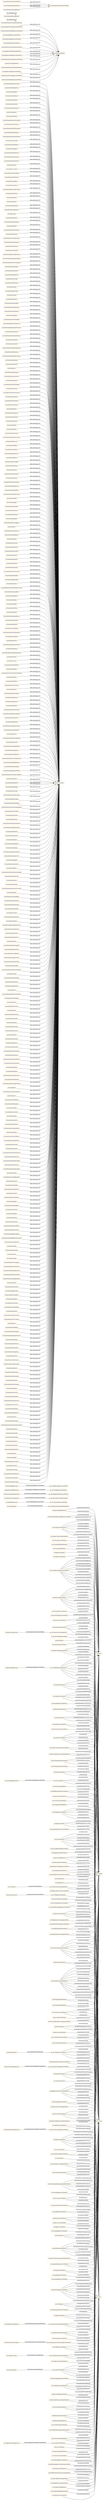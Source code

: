 digraph ar2dtool_diagram { 
rankdir=LR;
size="1501"
node [shape = rectangle, color="orange"]; "ml:LarsCVMethod" "ml:PCAMethod" "ml:RandomizedSearchCVMethod" "ml:KNNImputerMethod" "ml:MLPClassifierMethod" "ml:DictionaryLearningMethod" "ml:OPTICSMethod" "ml:LabelBinarizerMethod" "ml:SVRMethod" "ml:CheckScoringMethod" "ml:KBinsDiscretizerMethod" "ml:D2TweedieScoreMethod" "ml:LinearSVCMethod" "ml:ExtraTreeRegressorMethod" "ml:ClassificationReportMethod" "ml:AccuracyScoreMethod" "ml:SpectralClusteringMethod" "ml:LassoLarsICMethod" "ml:BirchMethod" "ml:LogisticRegressionCVMethod" "ml:ValidationCurveDisplayMethod" "ml:ComplementNBMethod" "ml:SGDRegressorMethod" "ml:VotingClassifierMethod" "ml:RepeatedStratifiedKFoldMethod" "ml:AdjustedMutualInfoScoreMethod" "ml:GradientBoostingClassifierMethod" "ml:ConsensusScoreMethod" "ml:LarsMethod" "ml:GradientBoostingRegressorMethod" "ml:TheilSenRegressorMethod" "ml:KernelDensityMethod" "ml:DBSCANMethod" "ml:JaccardScoreMethod" "ml:NearestCentroidMethod" "ml:DecisionTreeClassifierMethod" "ml:SpectralBiclusteringMethod" "ml:RidgeCVMethod" "ml:ExplainedVarianceScoreMethod" "ml:SequentialFeatureSelectorMethod" "ml:MLPRegressorMethod" "ml:LocalOutlierFactorMethod" "ml:NearestNeighborsMethod" "ml:TargetEncoderMethod" "ml:ClassLikelihoodRatiosMethod" "ml:BaggingClassifierMethod" "ml:RadiusNeighborsTransformerMethod" "ml:RFEMethod" "ml:NuSVCMethod" "ml:GenericUnivariateSelectMethod" "ml:BernoulliNBMethod" "ml:AffinityPropagationMethod" "ml:SelectFromModelMethod" "ml:PairwiseKernelsMethod" "ml:FunctionTransformerMethod" "ml:DecisionTreeRegressorMethod" "ml:RandomForestRegressorMethod" "ml:ExtraTreesClassifierMethod" "ml:SelectFdrMethod" "ml:IsolationForestMethod" "ml:MiniBatchSparsePCAMethod" "ml:MiniBatchDictionaryLearningMethod" "ml:GridSearchCVMethod" "ml:TrainTestSplitMethod" "ml:PerceptronMethod" "ml:SpectralCoclusteringMethod" "ml:StandardScalerMethod" "ml:LinearRegressionMethod" "ml:RadiusNeighborsClassifierMethod" "ml:OneVsRestClassifierMethod" "ml:KNeighborsClassifierMethod" "ml:MultilabelConfusionMatrixMethod" "ml:ExtraTreesRegressorMethod" "ml:LassoMethod" "ml:KNeighborsRegressorMethod" "ml:VotingRegressorMethod" "ml:LassoCVMethod" "ml:RFECVMethod" "ml:SVCMethod" "ml:BalancedAccuracyScoreMethod" "ml:MiniBatchKMeansMethod" "ml:FRegressionMethod" "ml:ARDRegressionMethod" "ml:BayesianRidgeMethod" "ml:FeatureHasherMethod" "ml:TweedieRegressorMethod" "ml:PairwiseDistancesMethod" "ml:PrecisionRecallCurveMethod" "ml:RobustScalerMethod" "ml:HistGradientBoostingClassifierMethod" "ml:HistGradientBoostingRegressorMethod" "ml:MeanShiftMethod" "ml:IncrementalPCAMethod" "ml:MiniBatchNMFMethod" "ml:OutputCodeClassifierMethod" "ml:KernelPCAMethod" "ml:MakeScorerMethod" "ml:CategoricalNBMethod" "ml:ElasticNetCVMethod" "ml:RocAucScoreMethod" "ml:QuantileTransformerMethod" "ml:PrecisionScoreMethod" "ml:BisectingKMeansMethod" "ml:HingeLossMethod" "ml:CohenKappaScoreMethod" "ml:OneHotEncoderMethod" "ml:StratifiedShuffleSplitMethod" "ml:PairwiseDistancesArgminMinMethod" "ml:SparsePCAMethod" "ml:MutualInfoClassifMethod" "ml:SplineTransformerMethod" "ml:PowerTransformerMethod" "ml:MissingIndicatorMethod" "ml:MutualInfoScoreMethod" "ml:GroupShuffleSplitMethod" "ml:SilhouetteScoreMethod" "ml:DictVectorizerMethod" "ml:RepeatedKFoldMethod" "ml:LeavePGroupsOutMethod" "ml:RANSACRegressorMethod" "ml:MeanAbsolutePercentageErrorMethod" "ml:LinearSVRMethod" "ml:AdaBoostClassifierMethod" "ml:LassoLarsCVMethod" "ml:StackingClassifierMethod" "ml:GaussianNBMethod" "ml:PrecisionRecallFscoreSupportMethod" "ml:BinarizerMethod" "ml:PairwiseDistancesChunkedMethod" "ml:MinMaxScalerMethod" "ml:LearningCurveDisplayMethod" "ml:PairwiseDistancesArgminMethod" "ml:AgglomerativeClusteringMethod" "ml:SimpleImputerMethod" "ml:OneClassSVMMethod" "ml:PolynomialFeaturesMethod" "ml:FbetaScoreMethod" "ml:RandomForestClassifierMethod" "ml:SparseCoderMethod" "ml:QuantileRegressorMethod" "ml:HDBSCANMethod" "ml:FastICAMethod" "ml:AdaBoostRegressorMethod" "ml:FeatureAgglomerationMethod" "ml:LatentDirichletAllocationMethod" "ml:OrdinalEncoderMethod" "ml:DcgScoreMethod" "ml:EuclideanDistancesMethod" "ml:TimeSeriesSplitMethod" "ml:SelectPercentileMethod" "ml:FactorAnalysisMethod" ; /*classes style*/
	"ml:hasParamRemoveZeroEig" -> "ds:hasParameter" [ label = "rdfs:subPropertyOf" ];
	"ml:hasParamPoolingFunc" -> "ds:hasParameter" [ label = "rdfs:subPropertyOf" ];
	"ml:hasParamAffinity" -> "ds:hasParameter" [ label = "rdfs:subPropertyOf" ];
	"ml:hasParamMiniBatch" -> "ds:hasParameter" [ label = "rdfs:subPropertyOf" ];
	"ml:hasParamFillValue" -> "ds:hasParameter" [ label = "rdfs:subPropertyOf" ];
	"ml:hasSupportVectorRegressionMethod" -> "ml:hasTrainMethod" [ label = "rdfs:subPropertyOf" ];
	"ml:hasParamLambda1" -> "ds:hasParameter" [ label = "rdfs:subPropertyOf" ];
	"ml:hasParamWhitenSolver" -> "ds:hasParameter" [ label = "rdfs:subPropertyOf" ];
	"ml:hasParamBeta1" -> "ds:hasParameter" [ label = "rdfs:subPropertyOf" ];
	"ml:hasParamWhiten" -> "ds:hasParameter" [ label = "rdfs:subPropertyOf" ];
	"ml:hasParamDistanceThreshold" -> "ds:hasParameter" [ label = "rdfs:subPropertyOf" ];
	"ml:hasParamMetricParams" -> "ds:hasParameter" [ label = "rdfs:subPropertyOf" ];
	"ml:hasParamResidualThreshold" -> "ds:hasParameter" [ label = "rdfs:subPropertyOf" ];
	"ml:hasInstanceBasedRegressionMethod" -> "ml:hasTrainMethod" [ label = "rdfs:subPropertyOf" ];
	"ml:hasParamMinFrequency" -> "ds:hasParameter" [ label = "rdfs:subPropertyOf" ];
	"ml:hasParamOutputDistribution" -> "ds:hasParameter" [ label = "rdfs:subPropertyOf" ];
	"ml:hasParamGcvMode" -> "ds:hasParameter" [ label = "rdfs:subPropertyOf" ];
	"ml:hasParamStopNInliers" -> "ds:hasParameter" [ label = "rdfs:subPropertyOf" ];
	"ml:hasParamWeights" -> "ds:hasParameter" [ label = "rdfs:subPropertyOf" ];
	"ml:hasParamKernelParams" -> "ds:hasParameter" [ label = "rdfs:subPropertyOf" ];
	"ml:hasPerformanceCalculationMethod" -> "ml:hasPerformanceCalculationMethod" [ label = "rdfs:subPropertyOf" ];
	"ml:hasParamNoiseVariance" -> "ds:hasParameter" [ label = "rdfs:subPropertyOf" ];
	"ml:hasParamMaxTrainSize" -> "ds:hasParameter" [ label = "rdfs:subPropertyOf" ];
	"ml:hasParamAtol" -> "ds:hasParameter" [ label = "rdfs:subPropertyOf" ];
	"ml:hasParamL1Ratio" -> "ds:hasParameter" [ label = "rdfs:subPropertyOf" ];
	"ml:hasParamVarSmoothing" -> "ds:hasParameter" [ label = "rdfs:subPropertyOf" ];
	"ml:hasDataSplittingMethod" -> "ml:hasDataSplittingMethod" [ label = "rdfs:subPropertyOf" ];
	"ml:hasParamOutlierLabel" -> "ds:hasParameter" [ label = "rdfs:subPropertyOf" ];
	"ml:hasParamLogBase" -> "ds:hasParameter" [ label = "rdfs:subPropertyOf" ];
	"ml:hasParamLeafSize" -> "ds:hasParameter" [ label = "rdfs:subPropertyOf" ];
	"ml:hasParamBisectingStrategy" -> "ds:hasParameter" [ label = "rdfs:subPropertyOf" ];
	"ml:hasParamTestSize" -> "ds:hasParameter" [ label = "rdfs:subPropertyOf" ];
	"ml:hasParamPrefit" -> "ds:hasParameter" [ label = "rdfs:subPropertyOf" ];
	"ml:hasParamEta0" -> "ds:hasParameter" [ label = "rdfs:subPropertyOf" ];
	"ml:hasParamAlgorithm" -> "ds:hasParameter" [ label = "rdfs:subPropertyOf" ];
	"ml:hasParamExtrapolation" -> "ds:hasParameter" [ label = "rdfs:subPropertyOf" ];
	"ml:hasParamB" -> "ds:hasParameter" [ label = "rdfs:subPropertyOf" ];
	"ml:hasParamPositive" -> "ds:hasParameter" [ label = "rdfs:subPropertyOf" ];
	"ml:hasParamNSubsamples" -> "ds:hasParameter" [ label = "rdfs:subPropertyOf" ];
	"ml:hasParamDrop" -> "ds:hasParameter" [ label = "rdfs:subPropertyOf" ];
	"ml:hasParamWithCentering" -> "ds:hasParameter" [ label = "rdfs:subPropertyOf" ];
	"ml:hasParamMemory" -> "ds:hasParameter" [ label = "rdfs:subPropertyOf" ];
	"ml:hasParamConvergenceIter" -> "ds:hasParameter" [ label = "rdfs:subPropertyOf" ];
	"ml:hasParamMinCategories" -> "ds:hasParameter" [ label = "rdfs:subPropertyOf" ];
	"ml:hasParamSvdSolver" -> "ds:hasParameter" [ label = "rdfs:subPropertyOf" ];
	"ml:hasParamClusterAll" -> "ds:hasParameter" [ label = "rdfs:subPropertyOf" ];
	"ml:hasFeatureSelectionMethod" -> "ml:hasPrepareTransformerMethod" [ label = "rdfs:subPropertyOf" ];
	"ml:hasParamBootstrapFeatures" -> "ds:hasParameter" [ label = "rdfs:subPropertyOf" ];
	"ml:hasParamReassignmentRatio" -> "ds:hasParameter" [ label = "rdfs:subPropertyOf" ];
	"ml:hasParamFitInverseTransform" -> "ds:hasParameter" [ label = "rdfs:subPropertyOf" ];
	"ml:hasParamIncludeBias" -> "ds:hasParameter" [ label = "rdfs:subPropertyOf" ];
	"ml:hasParamOutputDict" -> "ds:hasParameter" [ label = "rdfs:subPropertyOf" ];
	"ml:hasParamSampleSize" -> "ds:hasParameter" [ label = "rdfs:subPropertyOf" ];
	"ml:hasParamStrategy" -> "ds:hasParameter" [ label = "rdfs:subPropertyOf" ];
	"ml:hasParamAllowNone" -> "ds:hasParameter" [ label = "rdfs:subPropertyOf" ];
	"ml:hasParamStep" -> "ds:hasParameter" [ label = "rdfs:subPropertyOf" ];
	"ml:hasParamInputType" -> "ds:hasParameter" [ label = "rdfs:subPropertyOf" ];
	"ml:hasParamLink" -> "ds:hasParameter" [ label = "rdfs:subPropertyOf" ];
	"ml:hasParamPenalty" -> "ds:hasParameter" [ label = "rdfs:subPropertyOf" ];
	"ml:hasParamMaxSamples" -> "ds:hasParameter" [ label = "rdfs:subPropertyOf" ];
	"ml:hasParamMaxLeafNodes" -> "ds:hasParameter" [ label = "rdfs:subPropertyOf" ];
	"ml:hasParamUnitVariance" -> "ds:hasParameter" [ label = "rdfs:subPropertyOf" ];
	"ml:hasParamNSplits" -> "ds:hasParameter" [ label = "rdfs:subPropertyOf" ];
	"ml:hasParamTransformAlpha" -> "ds:hasParameter" [ label = "rdfs:subPropertyOf" ];
	"ml:hasParamReturnTrainScore" -> "ds:hasParameter" [ label = "rdfs:subPropertyOf" ];
	"ml:hasParamMinImpurityDecrease" -> "ds:hasParameter" [ label = "rdfs:subPropertyOf" ];
	"ml:hasParamParamGrid" -> "ds:hasParameter" [ label = "rdfs:subPropertyOf" ];
	"ml:hasParamCategoricalFeatures" -> "ds:hasParameter" [ label = "rdfs:subPropertyOf" ];
	"ml:hasParamCallback" -> "ds:hasParameter" [ label = "rdfs:subPropertyOf" ];
	"ml:hasParamCodeInit" -> "ds:hasParameter" [ label = "rdfs:subPropertyOf" ];
	"ml:hasParamTransformAlgorithm" -> "ds:hasParameter" [ label = "rdfs:subPropertyOf" ];
	"ml:hasParamAddIndicator" -> "ds:hasParameter" [ label = "rdfs:subPropertyOf" ];
	"ml:hasParamMaxNoImprovement" -> "ds:hasParameter" [ label = "rdfs:subPropertyOf" ];
	"ml:hasParamNRepeats" -> "ds:hasParameter" [ label = "rdfs:subPropertyOf" ];
	"ml:hasParamWarnFor" -> "ds:hasParameter" [ label = "rdfs:subPropertyOf" ];
	"ml:hasParamCs" -> "ds:hasParameter" [ label = "rdfs:subPropertyOf" ];
	"ml:hasParamParamName" -> "ds:hasParameter" [ label = "rdfs:subPropertyOf" ];
	"ml:hasParamInteractionCst" -> "ds:hasParameter" [ label = "rdfs:subPropertyOf" ];
	"ml:hasParamAdjusted" -> "ds:hasParameter" [ label = "rdfs:subPropertyOf" ];
	"ml:hasParamNIterNoChange" -> "ds:hasParameter" [ label = "rdfs:subPropertyOf" ];
	"ml:hasParamSmooth" -> "ds:hasParameter" [ label = "rdfs:subPropertyOf" ];
	"ml:hasParamFlattenTransform" -> "ds:hasParameter" [ label = "rdfs:subPropertyOf" ];
	"ml:hasParamLambda2" -> "ds:hasParameter" [ label = "rdfs:subPropertyOf" ];
	"ml:hasParamScoreName" -> "ds:hasParameter" [ label = "rdfs:subPropertyOf" ];
	"ml:hasParamScoreFunc" -> "ds:hasParameter" [ label = "rdfs:subPropertyOf" ];
	"ml:hasParamBeta2" -> "ds:hasParameter" [ label = "rdfs:subPropertyOf" ];
	"ml:hasParamCategories" -> "ds:hasParameter" [ label = "rdfs:subPropertyOf" ];
	"ml:hasParamMaxTrials" -> "ds:hasParameter" [ label = "rdfs:subPropertyOf" ];
	"ml:hasParamMaxIter" -> "ds:hasParameter" [ label = "rdfs:subPropertyOf" ];
	"ml:hasParamRtol" -> "ds:hasParameter" [ label = "rdfs:subPropertyOf" ];
	"ml:hasParamWInit" -> "ds:hasParameter" [ label = "rdfs:subPropertyOf" ];
	"ml:hasParamWarmStart" -> "ds:hasParameter" [ label = "rdfs:subPropertyOf" ];
	"ml:hasParamValidationFraction" -> "ds:hasParameter" [ label = "rdfs:subPropertyOf" ];
	"ml:hasParamFeatures" -> "ds:hasParameter" [ label = "rdfs:subPropertyOf" ];
	"ml:hasParamShuffle" -> "ds:hasParameter" [ label = "rdfs:subPropertyOf" ];
	"ml:hasParamNSvdVecs" -> "ds:hasParameter" [ label = "rdfs:subPropertyOf" ];
	"ml:hasParamReduceFunc" -> "ds:hasParameter" [ label = "rdfs:subPropertyOf" ];
	"ml:hasParamKernel" -> "ds:hasParameter" [ label = "rdfs:subPropertyOf" ];
	"ml:hasParamForceAlpha" -> "ds:hasParameter" [ label = "rdfs:subPropertyOf" ];
	"ml:hasParamTrainSize" -> "ds:hasParameter" [ label = "rdfs:subPropertyOf" ];
	"ml:hasParamNorm" -> "ds:hasParameter" [ label = "rdfs:subPropertyOf" ];
	"ml:hasParamNEstimators" -> "ds:hasParameter" [ label = "rdfs:subPropertyOf" ];
	"ml:hasParamGamma" -> "ds:hasParameter" [ label = "rdfs:subPropertyOf" ];
	"ml:hasParamMaxCategories" -> "ds:hasParameter" [ label = "rdfs:subPropertyOf" ];
	"ml:hasParamMinBinFreq" -> "ds:hasParameter" [ label = "rdfs:subPropertyOf" ];
	"ml:hasParamStandardize" -> "ds:hasParameter" [ label = "rdfs:subPropertyOf" ];
	"ml:hasParamShrinkThreshold" -> "ds:hasParameter" [ label = "rdfs:subPropertyOf" ];
	"ml:hasParamNInit" -> "ds:hasParameter" [ label = "rdfs:subPropertyOf" ];
	"ml:hasParamAlpha" -> "ds:hasParameter" [ label = "rdfs:subPropertyOf" ];
	"ml:hasParamNQuantiles" -> "ds:hasParameter" [ label = "rdfs:subPropertyOf" ];
	"ml:hasParamCodeSize" -> "ds:hasParameter" [ label = "rdfs:subPropertyOf" ];
	"ml:hasParamWithMean" -> "ds:hasParameter" [ label = "rdfs:subPropertyOf" ];
	"ml:hasParamAlphaW" -> "ds:hasParameter" [ label = "rdfs:subPropertyOf" ];
	"ml:hasSimpleRegressionMethod" -> "ml:hasTrainMethod" [ label = "rdfs:subPropertyOf" ];
	"ml:hasParamEarlyStopping" -> "ds:hasParameter" [ label = "rdfs:subPropertyOf" ];
	"ml:hasParamC" -> "ds:hasParameter" [ label = "rdfs:subPropertyOf" ];
	"ml:hasParamCheckInverse" -> "ds:hasParameter" [ label = "rdfs:subPropertyOf" ];
	"ml:hasParamNNeighbors" -> "ds:hasParameter" [ label = "rdfs:subPropertyOf" ];
	"ml:hasParamJitter" -> "ds:hasParameter" [ label = "rdfs:subPropertyOf" ];
	"ml:hasParamNGroups" -> "ds:hasParameter" [ label = "rdfs:subPropertyOf" ];
	"ml:hasParamBatchSize" -> "ds:hasParameter" [ label = "rdfs:subPropertyOf" ];
	"ml:hasParamPositiveDict" -> "ds:hasParameter" [ label = "rdfs:subPropertyOf" ];
	"ml:hasParamPowerT" -> "ds:hasParameter" [ label = "rdfs:subPropertyOf" ];
	"ml:hasParamAlphaInit" -> "ds:hasParameter" [ label = "rdfs:subPropertyOf" ];
	"ml:hasParamFitPath" -> "ds:hasParameter" [ label = "rdfs:subPropertyOf" ];
	"ml:hasParamSeparator" -> "ds:hasParameter" [ label = "rdfs:subPropertyOf" ];
	"ml:hasParamNNonzeroCoefs" -> "ds:hasParameter" [ label = "rdfs:subPropertyOf" ];
	"ml:hasParamProbability" -> "ds:hasParameter" [ label = "rdfs:subPropertyOf" ];
	"ml:hasParamRidgeAlpha" -> "ds:hasParameter" [ label = "rdfs:subPropertyOf" ];
	"ml:hasParamParam" -> "ds:hasParameter" [ label = "rdfs:subPropertyOf" ];
	"ml:hasParamTransformNNonzeroCoefs" -> "ds:hasParameter" [ label = "rdfs:subPropertyOf" ];
	"ml:hasParamAssignLabels" -> "ds:hasParameter" [ label = "rdfs:subPropertyOf" ];
	"ml:hasParamMaxBins" -> "ds:hasParameter" [ label = "rdfs:subPropertyOf" ];
	"ml:hasParamAlpha1" -> "ds:hasParameter" [ label = "rdfs:subPropertyOf" ];
	"ml:hasParamDigits" -> "ds:hasParameter" [ label = "rdfs:subPropertyOf" ];
	"ml:hasBoostingRegressionMethod" -> "ml:hasTrainMethod" [ label = "rdfs:subPropertyOf" ];
	"ml:hasModelSelectionMethod" -> "ml:hasTrainMethod" [ label = "rdfs:subPropertyOf" ];
	"ml:hasParamMaxFun" -> "ds:hasParameter" [ label = "rdfs:subPropertyOf" ];
	"ml:hasParamDtype" -> "ds:hasParameter" [ label = "rdfs:subPropertyOf" ];
	"ml:hasParamBranchingFactor" -> "ds:hasParameter" [ label = "rdfs:subPropertyOf" ];
	"ml:hasParamNormalize" -> "ds:hasParameter" [ label = "rdfs:subPropertyOf" ];
	"ml:hasParamPerpTol" -> "ds:hasParameter" [ label = "rdfs:subPropertyOf" ];
	"ml:hasParamLambdaInit" -> "ds:hasParameter" [ label = "rdfs:subPropertyOf" ];
	"ml:hasParamFeatureNamesOut" -> "ds:hasParameter" [ label = "rdfs:subPropertyOf" ];
	"ml:hasParamCcpAlpha" -> "ds:hasParameter" [ label = "rdfs:subPropertyOf" ];
	"ml:hasParamSolver" -> "ds:hasParameter" [ label = "rdfs:subPropertyOf" ];
	"ml:hasParamImportanceGetter" -> "ds:hasParameter" [ label = "rdfs:subPropertyOf" ];
	"ml:hasParamMaxEps" -> "ds:hasParameter" [ label = "rdfs:subPropertyOf" ];
	"ml:hasParamEncodedMissingValue" -> "ds:hasParameter" [ label = "rdfs:subPropertyOf" ];
	"ml:hasParamVInit" -> "ds:hasParameter" [ label = "rdfs:subPropertyOf" ];
	"ml:hasParamLoss" -> "ds:hasParameter" [ label = "rdfs:subPropertyOf" ];
	"ml:hasParamFitAlgorithm" -> "ds:hasParameter" [ label = "rdfs:subPropertyOf" ];
	"ml:hasParamAlphas" -> "ds:hasParameter" [ label = "rdfs:subPropertyOf" ];
	"ml:hasParamClusterSelectionMethod" -> "ds:hasParameter" [ label = "rdfs:subPropertyOf" ];
	"ml:hasParamOrder" -> "ds:hasParameter" [ label = "rdfs:subPropertyOf" ];
	"ml:hasParamFitPrior" -> "ds:hasParameter" [ label = "rdfs:subPropertyOf" ];
	"ml:hasParamInverseFunc" -> "ds:hasParameter" [ label = "rdfs:subPropertyOf" ];
	"ml:hasParamKnots" -> "ds:hasParameter" [ label = "rdfs:subPropertyOf" ];
	"ml:hasParamSparseOutput" -> "ds:hasParameter" [ label = "rdfs:subPropertyOf" ];
	"ml:hasParamSimilarity" -> "ds:hasParameter" [ label = "rdfs:subPropertyOf" ];
	"ml:hasParamBetaLoss" -> "ds:hasParameter" [ label = "rdfs:subPropertyOf" ];
	"ml:hasParamSplitter" -> "ds:hasParameter" [ label = "rdfs:subPropertyOf" ];
	"ml:hasParamMinClusterSize" -> "ds:hasParameter" [ label = "rdfs:subPropertyOf" ];
	"ml:hasParamDropIntermediate" -> "ds:hasParameter" [ label = "rdfs:subPropertyOf" ];
	"ml:hasParamTrainScores" -> "ds:hasParameter" [ label = "rdfs:subPropertyOf" ];
	"ml:hasParamEigenTol" -> "ds:hasParameter" [ label = "rdfs:subPropertyOf" ];
	"ml:hasParamComputeDistances" -> "ds:hasParameter" [ label = "rdfs:subPropertyOf" ];
	"ml:hasParamContamination" -> "ds:hasParameter" [ label = "rdfs:subPropertyOf" ];
	"ml:hasParamFunc" -> "ds:hasParameter" [ label = "rdfs:subPropertyOf" ];
	"ml:hasParamMaxDocUpdateIter" -> "ds:hasParameter" [ label = "rdfs:subPropertyOf" ];
	"ml:hasParamEncode" -> "ds:hasParameter" [ label = "rdfs:subPropertyOf" ];
	"ml:hasParamLearningMethod" -> "ds:hasParameter" [ label = "rdfs:subPropertyOf" ];
	"ml:hasParamSamplewise" -> "ds:hasParameter" [ label = "rdfs:subPropertyOf" ];
	"ml:hasParamIteratedPower" -> "ds:hasParameter" [ label = "rdfs:subPropertyOf" ];
	"ml:hasParamNesterovsMomentum" -> "ds:hasParameter" [ label = "rdfs:subPropertyOf" ];
	"ml:hasParamWorkingMemory" -> "ds:hasParameter" [ label = "rdfs:subPropertyOf" ];
	"ml:hasParamFeatureRange" -> "ds:hasParameter" [ label = "rdfs:subPropertyOf" ];
	"ml:hasParamResponseMethod" -> "ds:hasParameter" [ label = "rdfs:subPropertyOf" ];
	"ml:hasParamFeatureNameCombiner" -> "ds:hasParameter" [ label = "rdfs:subPropertyOf" ];
	"ml:hasParamPower" -> "ds:hasParameter" [ label = "rdfs:subPropertyOf" ];
	"ml:hasParamBreakTies" -> "ds:hasParameter" [ label = "rdfs:subPropertyOf" ];
	"ml:hasParamSplitSign" -> "ds:hasParameter" [ label = "rdfs:subPropertyOf" ];
	"ml:hasParamAverage" -> "ds:hasParameter" [ label = "rdfs:subPropertyOf" ];
	"ml:hasParamInterceptScaling" -> "ds:hasParameter" [ label = "rdfs:subPropertyOf" ];
	"ml:hasParamBinSeeding" -> "ds:hasParameter" [ label = "rdfs:subPropertyOf" ];
	"ml:hasParamQuantileRange" -> "ds:hasParameter" [ label = "rdfs:subPropertyOf" ];
	"ml:hasParamClusterSelectionEpsilon" -> "ds:hasParameter" [ label = "rdfs:subPropertyOf" ];
	"ml:hasParamErrorOnNew" -> "ds:hasParameter" [ label = "rdfs:subPropertyOf" ];
	"ml:hasParamDirection" -> "ds:hasParameter" [ label = "rdfs:subPropertyOf" ];
	"ml:hasParamKwArgs" -> "ds:hasParameter" [ label = "rdfs:subPropertyOf" ];
	"ml:hasParamNFeaturesToSelect" -> "ds:hasParameter" [ label = "rdfs:subPropertyOf" ];
	"ml:hasParamL2Regularization" -> "ds:hasParameter" [ label = "rdfs:subPropertyOf" ];
	"ml:hasParamWithStd" -> "ds:hasParameter" [ label = "rdfs:subPropertyOf" ];
	"ml:hasParamEstimator" -> "ds:hasParameter" [ label = "rdfs:subPropertyOf" ];
	"ml:hasParamAlpha2" -> "ds:hasParameter" [ label = "rdfs:subPropertyOf" ];
	"ml:hasParamPreDispatch" -> "ds:hasParameter" [ label = "rdfs:subPropertyOf" ];
	"ml:hasParamLinkage" -> "ds:hasParameter" [ label = "rdfs:subPropertyOf" ];
	"ml:hasParamHandleUnknown" -> "ds:hasParameter" [ label = "rdfs:subPropertyOf" ];
	"ml:hasParamMonotonicCst" -> "ds:hasParameter" [ label = "rdfs:subPropertyOf" ];
	"ml:hasParamAlphaH" -> "ds:hasParameter" [ label = "rdfs:subPropertyOf" ];
	"ml:hasParamConnectivity" -> "ds:hasParameter" [ label = "rdfs:subPropertyOf" ];
	"ml:hasParamNBins" -> "ds:hasParameter" [ label = "rdfs:subPropertyOf" ];
	"ml:hasParamDecisionFunctionShape" -> "ds:hasParameter" [ label = "rdfs:subPropertyOf" ];
	"ml:hasMulticlassClassificationMethod" -> "ml:hasTrainMethod" [ label = "rdfs:subPropertyOf" ];
	"ml:hasParamNeedsProba" -> "ds:hasParameter" [ label = "rdfs:subPropertyOf" ];
	"ml:hasParamMetric" -> "ds:hasParameter" [ label = "rdfs:subPropertyOf" ];
	"ml:hasParamFunArgs" -> "ds:hasParameter" [ label = "rdfs:subPropertyOf" ];
	"ml:hasParamPredecessorCorrection" -> "ds:hasParameter" [ label = "rdfs:subPropertyOf" ];
	"ml:hasParamBeta" -> "ds:hasParameter" [ label = "rdfs:subPropertyOf" ];
	"ml:hasParamLearningOffset" -> "ds:hasParameter" [ label = "rdfs:subPropertyOf" ];
	"ml:hasParamAcceptSparse" -> "ds:hasParameter" [ label = "rdfs:subPropertyOf" ];
	"ml:hasParamRaiseWarning" -> "ds:hasParameter" [ label = "rdfs:subPropertyOf" ];
	"ml:hasParamIsDataValid" -> "ds:hasParameter" [ label = "rdfs:subPropertyOf" ];
	"ml:hasParamCoef0" -> "ds:hasParameter" [ label = "rdfs:subPropertyOf" ];
	"ml:hasParamMissingValues" -> "ds:hasParameter" [ label = "rdfs:subPropertyOf" ];
	"ml:hasParamSparse" -> "ds:hasParameter" [ label = "rdfs:subPropertyOf" ];
	"ml:hasParamIgnoreImplicitZeros" -> "ds:hasParameter" [ label = "rdfs:subPropertyOf" ];
	"ml:hasParamNComponents" -> "ds:hasParameter" [ label = "rdfs:subPropertyOf" ];
	"ml:hasParamStopScore" -> "ds:hasParameter" [ label = "rdfs:subPropertyOf" ];
	"ml:hasParamForgetFactor" -> "ds:hasParameter" [ label = "rdfs:subPropertyOf" ];
	"ml:hasParamSort" -> "ds:hasParameter" [ label = "rdfs:subPropertyOf" ];
	"ml:hasParamMeanChangeTol" -> "ds:hasParameter" [ label = "rdfs:subPropertyOf" ];
	"ml:hasParamRandomState" -> "ds:hasParameter" [ label = "rdfs:subPropertyOf" ];
	"ml:hasParamForceAllFinite" -> "ds:hasParameter" [ label = "rdfs:subPropertyOf" ];
	"ml:hasParamComputeScore" -> "ds:hasParameter" [ label = "rdfs:subPropertyOf" ];
	"ml:hasParamUnknownValue" -> "ds:hasParameter" [ label = "rdfs:subPropertyOf" ];
	"ml:hasParamSubsample" -> "ds:hasParameter" [ label = "rdfs:subPropertyOf" ];
	"ml:hasParamFreshRestartsMaxIter" -> "ds:hasParameter" [ label = "rdfs:subPropertyOf" ];
	"ml:hasParamGap" -> "ds:hasParameter" [ label = "rdfs:subPropertyOf" ];
	"ml:hasBinaryClassificationMethod" -> "ml:hasTrainMethod" [ label = "rdfs:subPropertyOf" ];
	"ml:hasParamAlternateSign" -> "ds:hasParameter" [ label = "rdfs:subPropertyOf" ];
	"ml:hasParamMultiClass" -> "ds:hasParameter" [ label = "rdfs:subPropertyOf" ];
	"ml:hasParamMomentum" -> "ds:hasParameter" [ label = "rdfs:subPropertyOf" ];
	"ml:hasParamP" -> "ds:hasParameter" [ label = "rdfs:subPropertyOf" ];
	"ml:hasParamMinFeaturesToSelect" -> "ds:hasParameter" [ label = "rdfs:subPropertyOf" ];
	"ml:hasParamClassWeight" -> "ds:hasParameter" [ label = "rdfs:subPropertyOf" ];
	"ml:hasParamAxis" -> "ds:hasParameter" [ label = "rdfs:subPropertyOf" ];
	"ml:hasParamTestScores" -> "ds:hasParameter" [ label = "rdfs:subPropertyOf" ];
	"ml:hasParamTol" -> "ds:hasParameter" [ label = "rdfs:subPropertyOf" ];
	"ml:hasParamFitIntercept" -> "ds:hasParameter" [ label = "rdfs:subPropertyOf" ];
	"ml:hasParamPosLabel" -> "ds:hasParameter" [ label = "rdfs:subPropertyOf" ];
	"ml:hasParamMode" -> "ds:hasParameter" [ label = "rdfs:subPropertyOf" ];
	"ml:hasParamPercentile" -> "ds:hasParameter" [ label = "rdfs:subPropertyOf" ];
	"ml:hasParamNFeatures" -> "ds:hasParameter" [ label = "rdfs:subPropertyOf" ];
	"ml:hasParamNIter" -> "ds:hasParameter" [ label = "rdfs:subPropertyOf" ];
	"ml:hasParamDictionary" -> "ds:hasParameter" [ label = "rdfs:subPropertyOf" ];
	"ml:hasParamBinarize" -> "ds:hasParameter" [ label = "rdfs:subPropertyOf" ];
	"ml:hasParamBandwidth" -> "ds:hasParameter" [ label = "rdfs:subPropertyOf" ];
	"ml:hasParamInteractionOnly" -> "ds:hasParameter" [ label = "rdfs:subPropertyOf" ];
	"ml:hasRegularizedRegressionMethod" -> "ml:hasTrainMethod" [ label = "rdfs:subPropertyOf" ];
	"ml:hasParamPreference" -> "ds:hasParameter" [ label = "rdfs:subPropertyOf" ];
	"ml:hasParamComputeFullTree" -> "ds:hasParameter" [ label = "rdfs:subPropertyOf" ];
	"ml:hasParamClusterMethod" -> "ds:hasParameter" [ label = "rdfs:subPropertyOf" ];
	"ml:hasParamDictInit" -> "ds:hasParameter" [ label = "rdfs:subPropertyOf" ];
	"ml:hasParamValidate" -> "ds:hasParameter" [ label = "rdfs:subPropertyOf" ];
	"ml:hasParamDiscreteFeatures" -> "ds:hasParameter" [ label = "rdfs:subPropertyOf" ];
	"ml:hasRandomForestRegressionMethod" -> "ml:hasTrainMethod" [ label = "rdfs:subPropertyOf" ];
	"ml:hasClusteringMethod" -> "ml:hasTrainMethod" [ label = "rdfs:subPropertyOf" ];
	"ml:hasParamIsModelValid" -> "ds:hasParameter" [ label = "rdfs:subPropertyOf" ];
	"ml:hasParamAllowSingleCluster" -> "ds:hasParameter" [ label = "rdfs:subPropertyOf" ];
	"ml:hasParamK" -> "ds:hasParameter" [ label = "rdfs:subPropertyOf" ];
	"ml:hasParamTransformMaxIter" -> "ds:hasParameter" [ label = "rdfs:subPropertyOf" ];
	"ml:hasParamCv" -> "ds:hasParameter" [ label = "rdfs:subPropertyOf" ];
	"ml:hasParamSvdMethod" -> "ds:hasParameter" [ label = "rdfs:subPropertyOf" ];
	"ml:hasParamMinSamples" -> "ds:hasParameter" [ label = "rdfs:subPropertyOf" ];
	"ml:hasParamNBest" -> "ds:hasParameter" [ label = "rdfs:subPropertyOf" ];
	"ml:hasDecompositionMethod" -> "ml:hasPrepareTransformerMethod" [ label = "rdfs:subPropertyOf" ];
	"ml:hasParamActivation" -> "ds:hasParameter" [ label = "rdfs:subPropertyOf" ];
	"ml:hasParamUInit" -> "ds:hasParameter" [ label = "rdfs:subPropertyOf" ];
	"ml:hasParamStratify" -> "ds:hasParameter" [ label = "rdfs:subPropertyOf" ];
	"ml:hasParamEstimators" -> "ds:hasParameter" [ label = "rdfs:subPropertyOf" ];
	"ml:hasParamAverageMethod" -> "ds:hasParameter" [ label = "rdfs:subPropertyOf" ];
	"ml:hasMultilabelClassificationMethod" -> "ml:hasTrainMethod" [ label = "rdfs:subPropertyOf" ];
	"ml:hasParamSeeds" -> "ds:hasParameter" [ label = "rdfs:subPropertyOf" ];
	"ml:hasParamGreaterIsBetter" -> "ds:hasParameter" [ label = "rdfs:subPropertyOf" ];
	"ml:hasParamLearningDecay" -> "ds:hasParameter" [ label = "rdfs:subPropertyOf" ];
	"ml:hasParamNClusters" -> "ds:hasParameter" [ label = "rdfs:subPropertyOf" ];
	"ml:hasParamSquared" -> "ds:hasParameter" [ label = "rdfs:subPropertyOf" ];
	"ml:hasParamParamDistributions" -> "ds:hasParameter" [ label = "rdfs:subPropertyOf" ];
	"ml:hasParamPredDecision" -> "ds:hasParameter" [ label = "rdfs:subPropertyOf" ];
	"ml:hasParamThresholdLambda" -> "ds:hasParameter" [ label = "rdfs:subPropertyOf" ];
	"ml:hasParamFilterParams" -> "ds:hasParameter" [ label = "rdfs:subPropertyOf" ];
	"ml:hasBayesianRegressionMethod" -> "ml:hasTrainMethod" [ label = "rdfs:subPropertyOf" ];
	"ml:hasParamMinSamplesSplit" -> "ds:hasParameter" [ label = "rdfs:subPropertyOf" ];
	"ml:hasParamDual" -> "ds:hasParameter" [ label = "rdfs:subPropertyOf" ];
	"ml:hasParamLearningRateInit" -> "ds:hasParameter" [ label = "rdfs:subPropertyOf" ];
	"ml:hasParamDegree" -> "ds:hasParameter" [ label = "rdfs:subPropertyOf" ];
	"ml:hasParamMaxSkips" -> "ds:hasParameter" [ label = "rdfs:subPropertyOf" ];
	"ml:hasParamDocTopicPrior" -> "ds:hasParameter" [ label = "rdfs:subPropertyOf" ];
	"ml:hasParamCopyX" -> "ds:hasParameter" [ label = "rdfs:subPropertyOf" ];
	"ml:hasParamSolverOptions" -> "ds:hasParameter" [ label = "rdfs:subPropertyOf" ];
	"ml:hasParamNJobs" -> "ds:hasParameter" [ label = "rdfs:subPropertyOf" ];
	"ml:hasParamMaxNAlphas" -> "ds:hasParameter" [ label = "rdfs:subPropertyOf" ];
	"ml:hasParamL1Ratios" -> "ds:hasParameter" [ label = "rdfs:subPropertyOf" ];
	"ml:hasDataProcessingMethod" -> "ml:hasPrepareTransformerMethod" [ label = "rdfs:subPropertyOf" ];
	"ml:hasDecisionTreeRegressionMethod" -> "ml:hasTrainMethod" [ label = "rdfs:subPropertyOf" ];
	"ml:hasParamRadius" -> "ds:hasParameter" [ label = "rdfs:subPropertyOf" ];
	"ml:hasParamVoting" -> "ds:hasParameter" [ label = "rdfs:subPropertyOf" ];
	"ml:hasParamOobScore" -> "ds:hasParameter" [ label = "rdfs:subPropertyOf" ];
	"ml:hasParamTopicWordPrior" -> "ds:hasParameter" [ label = "rdfs:subPropertyOf" ];
	"ml:hasParamPositiveCode" -> "ds:hasParameter" [ label = "rdfs:subPropertyOf" ];
	"ml:hasParamAlphaPerTarget" -> "ds:hasParameter" [ label = "rdfs:subPropertyOf" ];
	"ml:hasParamMinWeightFractionLeaf" -> "ds:hasParameter" [ label = "rdfs:subPropertyOf" ];
	"ml:hasParamStackMethod" -> "ds:hasParameter" [ label = "rdfs:subPropertyOf" ];
	"ml:hasParamClip" -> "ds:hasParameter" [ label = "rdfs:subPropertyOf" ];
	"ml:hasParamNegLabel" -> "ds:hasParameter" [ label = "rdfs:subPropertyOf" ];
	"ml:hasParamNu" -> "ds:hasParameter" [ label = "rdfs:subPropertyOf" ];
	"ml:hasParamCopy" -> "ds:hasParameter" [ label = "rdfs:subPropertyOf" ];
	"ml:hasParamNOversamples" -> "ds:hasParameter" [ label = "rdfs:subPropertyOf" ];
	"ml:hasParamMaxClusterSize" -> "ds:hasParameter" [ label = "rdfs:subPropertyOf" ];
	"ml:hasParamMinSamplesLeaf" -> "ds:hasParameter" [ label = "rdfs:subPropertyOf" ];
	"ml:hasParamNeedsThreshold" -> "ds:hasParameter" [ label = "rdfs:subPropertyOf" ];
	"ml:hasParamMaxSubpopulation" -> "ds:hasParameter" [ label = "rdfs:subPropertyOf" ];
	"ml:hasParamInit" -> "ds:hasParameter" [ label = "rdfs:subPropertyOf" ];
	"ml:hasParamNormOrder" -> "ds:hasParameter" [ label = "rdfs:subPropertyOf" ];
	"ml:hasParamIgnoreTies" -> "ds:hasParameter" [ label = "rdfs:subPropertyOf" ];
	"ml:hasParamPrecompute" -> "ds:hasParameter" [ label = "rdfs:subPropertyOf" ];
	"ml:hasParamNAlphas" -> "ds:hasParameter" [ label = "rdfs:subPropertyOf" ];
	"ml:hasParamCacheSize" -> "ds:hasParameter" [ label = "rdfs:subPropertyOf" ];
	"ml:hasParamLearningRate" -> "ds:hasParameter" [ label = "rdfs:subPropertyOf" ];
	"ml:hasParamInitSize" -> "ds:hasParameter" [ label = "rdfs:subPropertyOf" ];
	"ml:hasParamFinalEstimator" -> "ds:hasParameter" [ label = "rdfs:subPropertyOf" ];
	"ml:hasParamStoreCvValues" -> "ds:hasParameter" [ label = "rdfs:subPropertyOf" ];
	"ml:hasParamA" -> "ds:hasParameter" [ label = "rdfs:subPropertyOf" ];
	"ml:hasParamShrinking" -> "ds:hasParameter" [ label = "rdfs:subPropertyOf" ];
	"ml:hasParamTotalSamples" -> "ds:hasParameter" [ label = "rdfs:subPropertyOf" ];
	"ml:hasParamKeepEmptyFeatures" -> "ds:hasParameter" [ label = "rdfs:subPropertyOf" ];
	"ml:hasParamDamping" -> "ds:hasParameter" [ label = "rdfs:subPropertyOf" ];
	"ml:hasParamMaxFeatures" -> "ds:hasParameter" [ label = "rdfs:subPropertyOf" ];
	"ml:hasParamForceFinite" -> "ds:hasParameter" [ label = "rdfs:subPropertyOf" ];
	"ml:hasParamContingency" -> "ds:hasParameter" [ label = "rdfs:subPropertyOf" ];
	"ml:hasParamNovelty" -> "ds:hasParameter" [ label = "rdfs:subPropertyOf" ];
	"ml:hasParamZeroDivision" -> "ds:hasParameter" [ label = "rdfs:subPropertyOf" ];
	"ml:hasParamComputeLabels" -> "ds:hasParameter" [ label = "rdfs:subPropertyOf" ];
	"ml:hasParamNKnots" -> "ds:hasParameter" [ label = "rdfs:subPropertyOf" ];
	"ml:hasParamTargetType" -> "ds:hasParameter" [ label = "rdfs:subPropertyOf" ];
	"ml:hasParamPassthrough" -> "ds:hasParameter" [ label = "rdfs:subPropertyOf" ];
	"ml:hasLeastAngleRegressionMethod" -> "ml:hasTrainMethod" [ label = "rdfs:subPropertyOf" ];
	"ml:hasParamRotation" -> "ds:hasParameter" [ label = "rdfs:subPropertyOf" ];
	"ml:hasParamMetricKwargs" -> "ds:hasParameter" [ label = "rdfs:subPropertyOf" ];
	"ml:hasParamEpsilon" -> "ds:hasParameter" [ label = "rdfs:subPropertyOf" ];
	"ml:hasParamCriterion" -> "ds:hasParameter" [ label = "rdfs:subPropertyOf" ];
	"ml:hasParamMultioutput" -> "ds:hasParameter" [ label = "rdfs:subPropertyOf" ];
	"ml:hasParamEvaluateEvery" -> "ds:hasParameter" [ label = "rdfs:subPropertyOf" ];
	"ml:hasParamErrorScore" -> "ds:hasParameter" [ label = "rdfs:subPropertyOf" ];
	"ml:hasParamMaxDepth" -> "ds:hasParameter" [ label = "rdfs:subPropertyOf" ];
	"ml:hasParamBreadthFirst" -> "ds:hasParameter" [ label = "rdfs:subPropertyOf" ];
	"ml:hasParamFun" -> "ds:hasParameter" [ label = "rdfs:subPropertyOf" ];
	"ml:hasParamInvKwArgs" -> "ds:hasParameter" [ label = "rdfs:subPropertyOf" ];
	"ml:hasParamPowerIterationNormalizer" -> "ds:hasParameter" [ label = "rdfs:subPropertyOf" ];
	"ml:hasParamMethod" -> "ds:hasParameter" [ label = "rdfs:subPropertyOf" ];
	"ml:hasParamQuantile" -> "ds:hasParameter" [ label = "rdfs:subPropertyOf" ];
	"ml:hasParamBootstrap" -> "ds:hasParameter" [ label = "rdfs:subPropertyOf" ];
	"ml:hasParamVerbose" -> "ds:hasParameter" [ label = "rdfs:subPropertyOf" ];
	"ml:hasParamSelection" -> "ds:hasParameter" [ label = "rdfs:subPropertyOf" ];
	"ml:hasParamEigenSolver" -> "ds:hasParameter" [ label = "rdfs:subPropertyOf" ];
	"ml:hasParamEps" -> "ds:hasParameter" [ label = "rdfs:subPropertyOf" ];
	"ml:hasParamRefit" -> "ds:hasParameter" [ label = "rdfs:subPropertyOf" ];
	"ml:hasParamStoreCenters" -> "ds:hasParameter" [ label = "rdfs:subPropertyOf" ];
	"ml:hasParamCenter" -> "ds:hasParameter" [ label = "rdfs:subPropertyOf" ];
	"ml:hasParamScoring" -> "ds:hasParameter" [ label = "rdfs:subPropertyOf" ];
	"ml:hasParamFreshRestarts" -> "ds:hasParameter" [ label = "rdfs:subPropertyOf" ];
	"ml:hasParamThreshold" -> "ds:hasParameter" [ label = "rdfs:subPropertyOf" ];
	"ml:hasParamWithScaling" -> "ds:hasParameter" [ label = "rdfs:subPropertyOf" ];
	"ml:MultilabelClassification" -> "ml:DecisionTreeClassifierMethod" [ label = "ml:hasMultilabelClassificationMethod" ];
	"ml:KernelPCAMethod" -> "xsd:boolean" [ label = "ml:hasParamRemoveZeroEig" ];
	"ml:AgglomerativeClusteringMethod" -> "xsd:string" [ label = "ml:hasParamConnectivity" ];
	"ml:KNNImputerMethod" -> "xsd:boolean" [ label = "ml:hasParamAddIndicator" ];
	"ml:BirchMethod" -> "xsd:boolean" [ label = "ml:hasParamComputeLabels" ];
	"ml:OneHotEncoderMethod" -> "xsd:string" [ label = "ml:hasParamHandleUnknown" ];
	"ml:ConsensusScoreMethod" -> "xsd:string" [ label = "ml:hasParamA" ];
	"ml:ConsensusScoreMethod" -> "xsd:string" [ label = "ml:hasParamB" ];
	"ml:LinearSVCMethod" -> "xsd:float" [ label = "ml:hasParamC" ];
	"ml:NuSVCMethod" -> "xsd:string" [ label = "ml:hasParamDecisionFunctionShape" ];
	"ml:RepeatedKFoldMethod" -> "xsd:int" [ label = "ml:hasParamNRepeats" ];
	"ml:RandomForestRegressorMethod" -> "xsd:boolean" [ label = "ml:hasParamBootstrap" ];
	"ml:RobustScalerMethod" -> "xsd:boolean" [ label = "ml:hasParamUnitVariance" ];
	"ml:PerceptronMethod" -> "xsd:int" [ label = "ml:hasParamValidationFraction" ];
	"ml:BalancedAccuracyScoreMethod" -> "xsd:boolean" [ label = "ml:hasParamAdjusted" ];
	"ml:IsolationForestMethod" -> "xsd:float" [ label = "ml:hasParamContamination" ];
	"ml:MultilabelConfusionMatrixMethod" -> "xsd:boolean" [ label = "ml:hasParamSamplewise" ];
	"ml:MakeScorerMethod" -> "xsd:string" [ label = "ml:hasParamResponseMethod" ];
	"ml:ExtraTreesClassifierMethod" -> "xsd:boolean" [ label = "ml:hasParamOobScore" ];
	"ml:ConsensusScoreMethod" -> "xsd:string" [ label = "ml:hasParamSimilarity" ];
	"ml:MiniBatchNMFMethod" -> "xsd:float" [ label = "ml:hasParamBetaLoss" ];
	"ml:RidgeCVMethod" -> "xsd:boolean" [ label = "ml:hasParamAlphaPerTarget" ];
	"ml:MiniBatchNMFMethod" -> "xsd:boolean" [ label = "ml:hasParamFreshRestarts" ];
	"ml:PairwiseDistancesChunkedMethod" -> "xsd:float" [ label = "ml:hasParamWorkingMemory" ];
	"ml:HDBSCANMethod" -> "xsd:string" [ label = "ml:hasParamClusterSelectionMethod" ];
	"ml:RANSACRegressorMethod" -> "xsd:float" [ label = "ml:hasParamStopScore" ];
	"ml:SGDRegressorMethod" -> "xsd:int" [ label = "ml:hasParamAlpha" ];
	"ml:BernoulliNBMethod" -> "xsd:boolean" [ label = "ml:hasParamForceAlpha" ];
	"ml:TweedieRegressorMethod" -> "xsd:string" [ label = "ml:hasParamLink" ];
	"ml:VotingClassifierMethod" -> "xsd:boolean" [ label = "ml:hasParamFlattenTransform" ];
	"ml:DBSCANMethod" -> "xsd:int" [ label = "ml:hasParamMinSamples" ];
	"ml:MLPRegressorMethod" -> "xsd:boolean" [ label = "ml:hasParamEarlyStopping" ];
	"ml:SplineTransformerMethod" -> "xsd:string" [ label = "ml:hasParamExtrapolation" ];
	"ml:OPTICSMethod" -> "xsd:float" [ label = "ml:hasParamMaxEps" ];
	"ml:ARDRegressionMethod" -> "xsd:boolean" [ label = "ml:hasParamCopyX" ];
	"ml:LearningCurveDisplayMethod" -> "xsd:string" [ label = "ml:hasParamScoreName" ];
	"ml:KNeighborsClassifierMethod" -> "xsd:int" [ label = "ml:hasParamNNeighbors" ];
	"ml:MeanShiftMethod" -> "xsd:int" [ label = "ml:hasParamMinBinFreq" ];
	"ml:MeanShiftMethod" -> "xsd:string" [ label = "ml:hasParamSeeds" ];
	"ml:GradientBoostingClassifierMethod" -> "xsd:float" [ label = "ml:hasParamSubsample" ];
	"ml:AdaBoostClassifierMethod" -> "xsd:string" [ label = "ml:hasParamLearningRate" ];
	"ml:OneClassSVMMethod" -> "xsd:float" [ label = "ml:hasParamGamma" ];
	"ml:AffinityPropagationMethod" -> "xsd:float" [ label = "ml:hasParamDamping" ];
	"ml:RandomForestClassifierMethod" -> "xsd:float" [ label = "ml:hasParamMaxSamples" ];
	"ml:KBinsDiscretizerMethod" -> "xsd:int" [ label = "ml:hasParamNBins" ];
	"ml:DBSCANMethod" -> "xsd:float" [ label = "ml:hasParamP" ];
	"ml:HistGradientBoostingClassifierMethod" -> "xsd:string" [ label = "ml:hasParamCategoricalFeatures" ];
	"ml:DictVectorizerMethod" -> "xsd:boolean" [ label = "ml:hasParamSparse" ];
	"ml:GridSearchCVMethod" -> "xsd:string" [ label = "ml:hasParamErrorScore" ];
	"ml:LinearSVCMethod" -> "xsd:string" [ label = "ml:hasParamMultiClass" ];
	"ml:LassoLarsCVMethod" -> "xsd:int" [ label = "ml:hasParamNJobs" ];
	"ml:PairwiseDistancesArgminMethod" -> "xsd:int" [ label = "ml:hasParamAxis" ];
	"ml:DcgScoreMethod" -> "xsd:int" [ label = "ml:hasParamK" ];
	"ml:DataProcessing" -> "ml:QuantileTransformerMethod" [ label = "ml:hasDataProcessingMethod" ];
	"ml:LocalOutlierFactorMethod" -> "xsd:string" [ label = "ml:hasParamAlgorithm" ];
	"ml:KernelDensityMethod" -> "xsd:float" [ label = "ml:hasParamRtol" ];
	"ml:GridSearchCVMethod" -> "xsd:string" [ label = "ml:hasParamParamGrid" ];
	"ml:RadiusNeighborsClassifierMethod" -> "xsd:string" [ label = "ml:hasParamOutlierLabel" ];
	"ml:DictVectorizerMethod" -> "xsd:boolean" [ label = "ml:hasParamSort" ];
	"ml:QuantileRegressorMethod" -> "xsd:string" [ label = "ml:hasParamSolverOptions" ];
	"ml:KBinsDiscretizerMethod" -> "xsd:string" [ label = "ml:hasParamEncode" ];
	"ml:GenericUnivariateSelectMethod" -> "xsd:string" [ label = "ml:hasParamMode" ];
	"ml:LogisticRegressionCVMethod" -> "xsd:float" [ label = "ml:hasParamL1Ratios" ];
	"ml:FastICAMethod" -> "xsd:string" [ label = "ml:hasParamFunArgs" ];
	"ml:MLPRegressorMethod" -> "xsd:string" [ label = "ml:hasParamSolver" ];
	"ml:DictionaryLearningMethod" -> "xsd:string" [ label = "ml:hasParamCodeInit" ];
	"ml:LatentDirichletAllocationMethod" -> "xsd:string" [ label = "ml:hasParamLearningMethod" ];
	"ml:RANSACRegressorMethod" -> "xsd:string" [ label = "ml:hasParamIsModelValid" ];
	"ml:SVRMethod" -> "xsd:string" [ label = "ml:hasParamKernel" ];
	"ml:RFEMethod" -> "xsd:float" [ label = "ml:hasParamNFeaturesToSelect" ];
	"ml:BernoulliNBMethod" -> "xsd:boolean" [ label = "ml:hasParamFitPrior" ];
	"ml:ClassLikelihoodRatiosMethod" -> "xsd:boolean" [ label = "ml:hasParamRaiseWarning" ];
	"ml:AdjustedMutualInfoScoreMethod" -> "xsd:string" [ label = "ml:hasParamAverageMethod" ];
	"ml:MeanShiftMethod" -> "xsd:boolean" [ label = "ml:hasParamClusterAll" ];
	"ml:TrainTestSplitMethod" -> "xsd:boolean" [ label = "ml:hasParamShuffle" ];
	"ml:AffinityPropagationMethod" -> "xsd:int" [ label = "ml:hasParamConvergenceIter" ];
	"ml:MakeScorerMethod" -> "xsd:boolean" [ label = "ml:hasParamGreaterIsBetter" ];
	"ml:TimeSeriesSplitMethod" -> "xsd:int" [ label = "ml:hasParamGap" ];
	"ml:NuSVCMethod" -> "xsd:boolean" [ label = "ml:hasParamProbability" ];
	"ml:ComplementNBMethod" -> "xsd:boolean" [ label = "ml:hasParamNorm" ];
	"ml:SVRMethod" -> "xsd:float" [ label = "ml:hasParamCoef0" ];
	"ml:RandomForestRegression" -> "ml:ExtraTreesRegressorMethod" [ label = "ml:hasRandomForestRegressionMethod" ];
	"ml:LeavePGroupsOutMethod" -> "xsd:int" [ label = "ml:hasParamNGroups" ];
	"ml:NuSVCMethod" -> "xsd:float" [ label = "ml:hasParamNu" ];
	"ml:DecisionTreeClassifierMethod" -> "xsd:string" [ label = "ml:hasParamClassWeight" ];
	"ml:FbetaScoreMethod" -> "xsd:float" [ label = "ml:hasParamBeta" ];
	"ml:OneHotEncoderMethod" -> "xsd:string" [ label = "ml:hasParamCategories" ];
	"ml:HistGradientBoostingRegressorMethod" -> "xsd:float" [ label = "ml:hasParamMinSamplesLeaf" ];
	"ml:FeatureHasherMethod" -> "xsd:int" [ label = "ml:hasParamNFeatures" ];
	"ml:PrecisionRecallFscoreSupportMethod" -> "xsd:string" [ label = "ml:hasParamWarnFor" ];
	"ml:SupportVectorRegression" -> "ml:LinearSVRMethod" [ label = "ml:hasSupportVectorRegressionMethod" ];
	"ml:ExplainedVarianceScoreMethod" -> "xsd:boolean" [ label = "ml:hasParamForceFinite" ];
	"ml:DictionaryLearningMethod" -> "xsd:int" [ label = "ml:hasParamTransformNNonzeroCoefs" ];
	"ml:RANSACRegressorMethod" -> "xsd:int" [ label = "ml:hasParamMaxTrials" ];
	"ml:CohenKappaScoreMethod" -> "xsd:string" [ label = "ml:hasParamWeights" ];
	"ml:ExtraTreesRegressorMethod" -> "xsd:string" [ label = "ml:hasParamMaxLeafNodes" ];
	"ml:DictVectorizerMethod" -> "xsd:string" [ label = "ml:hasParamDtype" ];
	"ml:PairwiseDistancesArgminMinMethod" -> "xsd:string" [ label = "ml:hasParamMetric" ];
	"ml:SparsePCAMethod" -> "xsd:string" [ label = "ml:hasParamVInit" ];
	"ml:DictionaryLearningMethod" -> "xsd:string" [ label = "ml:hasParamCallback" ];
	"ml:KBinsDiscretizerMethod" -> "xsd:string" [ label = "ml:hasParamStrategy" ];
	"ml:LatentDirichletAllocationMethod" -> "xsd:float" [ label = "ml:hasParamMeanChangeTol" ];
	"ml:MeanShiftMethod" -> "xsd:boolean" [ label = "ml:hasParamBinSeeding" ];
	"ml:LatentDirichletAllocationMethod" -> "xsd:float" [ label = "ml:hasParamLearningOffset" ];
	"ml:FunctionTransformerMethod" -> "xsd:string" [ label = "ml:hasParamInverseFunc" ];
	"ml:LatentDirichletAllocationMethod" -> "xsd:int" [ label = "ml:hasParamMaxDocUpdateIter" ];
	"ml:RFECVMethod" -> "xsd:int" [ label = "ml:hasParamMinFeaturesToSelect" ];
	"ml:MiniBatchNMFMethod" -> "xsd:int" [ label = "ml:hasParamFreshRestartsMaxIter" ];
	"ml:KernelPCAMethod" -> "xsd:boolean" [ label = "ml:hasParamFitInverseTransform" ];
	"ml:MinMaxScalerMethod" -> "xsd:string" [ label = "ml:hasParamFeatureRange" ];
	"ml:KNNImputerMethod" -> "xsd:float" [ label = "ml:hasParamMissingValues" ];
	"ml:FeatureHasherMethod" -> "xsd:boolean" [ label = "ml:hasParamAlternateSign" ];
	"ml:PerformanceCalculation" -> "ml:MeanAbsolutePercentageErrorMethod" [ label = "ml:hasPerformanceCalculationMethod" ];
	"ml:GenericUnivariateSelectMethod" -> "xsd:float" [ label = "ml:hasParamParam" ];
	"ml:HDBSCANMethod" -> "xsd:int" [ label = "ml:hasParamMaxClusterSize" ];
	"ml:KernelPCAMethod" -> "xsd:string" [ label = "ml:hasParamEigenSolver" ];
	"ml:KernelPCAMethod" -> "xsd:string" [ label = "ml:hasParamKernelParams" ];
	"ml:DictionaryLearningMethod" -> "xsd:int" [ label = "ml:hasParamTransformMaxIter" ];
	"ml:LocalOutlierFactorMethod" -> "xsd:boolean" [ label = "ml:hasParamNovelty" ];
	"ml:StackingClassifierMethod" -> "xsd:string" [ label = "ml:hasParamFinalEstimator" ];
	"ml:DecisionTreeRegression" -> "ml:DecisionTreeRegressorMethod" [ label = "ml:hasDecisionTreeRegressionMethod" ];
	"ml:LearningCurveDisplayMethod" -> "xsd:string" [ label = "ml:hasParamTestScores" ];
	"ml:ExtraTreeRegressorMethod" -> "xsd:float" [ label = "ml:hasParamMinWeightFractionLeaf" ];
	"ml:HistGradientBoostingRegressorMethod" -> "xsd:float" [ label = "ml:hasParamQuantile" ];
	"ml:SimpleImputerMethod" -> "xsd:string" [ label = "ml:hasParamFillValue" ];
	"ml:DcgScoreMethod" -> "xsd:boolean" [ label = "ml:hasParamIgnoreTies" ];
	"ml:RobustScalerMethod" -> "xsd:boolean" [ label = "ml:hasParamWithScaling" ];
	"ml:SilhouetteScoreMethod" -> "xsd:int" [ label = "ml:hasParamSampleSize" ];
	"ml:OneHotEncoderMethod" -> "xsd:string" [ label = "ml:hasParamFeatureNameCombiner" ];
	"ml:RocAucScoreMethod" -> "xsd:string" [ label = "ml:hasParamAverage" ];
	"ml:TheilSenRegressorMethod" -> "xsd:int" [ label = "ml:hasParamMaxSubpopulation" ];
	"ml:SequentialFeatureSelectorMethod" -> "xsd:string" [ label = "ml:hasParamDirection" ];
	"ml:MiniBatchKMeansMethod" -> "xsd:float" [ label = "ml:hasParamReassignmentRatio" ];
	"ml:QuantileTransformerMethod" -> "xsd:int" [ label = "ml:hasParamNQuantiles" ];
	"ml:MiniBatchSparsePCAMethod" -> "xsd:string" [ label = "ml:hasParamMethod" ];
	"ml:LassoLarsICMethod" -> "xsd:float" [ label = "ml:hasParamNoiseVariance" ];
	"ml:DictionaryLearningMethod" -> "xsd:boolean" [ label = "ml:hasParamSplitSign" ];
	"ml:OrdinalEncoderMethod" -> "xsd:int" [ label = "ml:hasParamEncodedMissingValue" ];
	"ml:LassoCVMethod" -> "xsd:string" [ label = "ml:hasParamPrecompute" ];
	"ml:SplineTransformerMethod" -> "xsd:int" [ label = "ml:hasParamNKnots" ];
	"ml:GradientBoostingClassifierMethod" -> "xsd:int" [ label = "ml:hasParamNIterNoChange" ];
	"ml:PowerTransformerMethod" -> "xsd:boolean" [ label = "ml:hasParamStandardize" ];
	"ml:LassoLarsCVMethod" -> "xsd:boolean" [ label = "ml:hasParamFitIntercept" ];
	"ml:GridSearchCVMethod" -> "xsd:boolean" [ label = "ml:hasParamReturnTrainScore" ];
	"ml:OneClassSVMMethod" -> "xsd:string" [ label = "ml:hasParamDegree" ];
	"ml:SelectFromModelMethod" -> "xsd:int" [ label = "ml:hasParamMaxFeatures" ];
	"ml:LabelBinarizerMethod" -> "xsd:boolean" [ label = "ml:hasParamSparseOutput" ];
	"ml:InstanceBasedRegression" -> "ml:KNeighborsRegressorMethod" [ label = "ml:hasInstanceBasedRegressionMethod" ];
	"ml:MLPRegressorMethod" -> "xsd:int" [ label = "ml:hasParamBatchSize" ];
	"ml:MLPClassifierMethod" -> "xsd:string" [ label = "ml:hasParamActivation" ];
	"ml:PrecisionRecallCurveMethod" -> "xsd:boolean" [ label = "ml:hasParamDropIntermediate" ];
	"ml:BernoulliNBMethod" -> "xsd:float" [ label = "ml:hasParamBinarize" ];
	"ml:SelectFromModelMethod" -> "xsd:int" [ label = "ml:hasParamNormOrder" ];
	"ml:AgglomerativeClusteringMethod" -> "xsd:string" [ label = "ml:hasParamMemory" ];
	"ml:MissingIndicatorMethod" -> "xsd:boolean" [ label = "ml:hasParamErrorOnNew" ];
	"ml:StackingClassifierMethod" -> "xsd:string" [ label = "ml:hasParamEstimators" ];
	"ml:BisectingKMeansMethod" -> "xsd:string" [ label = "ml:hasParamBisectingStrategy" ];
	"ml:MutualInfoScoreMethod" -> "xsd:string" [ label = "ml:hasParamContingency" ];
	"ml:FactorAnalysisMethod" -> "xsd:string" [ label = "ml:hasParamSvdMethod" ];
	"ml:DecisionTreeRegressorMethod" -> "xsd:string" [ label = "ml:hasParamMaxDepth" ];
	"ml:FastICAMethod" -> "xsd:string" [ label = "ml:hasParamWInit" ];
	"ml:ARDRegressionMethod" -> "xsd:int" [ label = "ml:hasParamNIter" ];
	"ml:VotingClassifierMethod" -> "xsd:string" [ label = "ml:hasParamVoting" ];
	"ml:OPTICSMethod" -> "xsd:string" [ label = "ml:hasParamClusterMethod" ];
	"ml:MLPClassifierMethod" -> "xsd:boolean" [ label = "ml:hasParamNesterovsMomentum" ];
	"ml:MLPClassifierMethod" -> "xsd:int" [ label = "ml:hasParamMaxFun" ];
	"ml:FactorAnalysisMethod" -> "xsd:int" [ label = "ml:hasParamIteratedPower" ];
	"ml:MiniBatchNMFMethod" -> "xsd:float" [ label = "ml:hasParamForgetFactor" ];
	"ml:NearestCentroidMethod" -> "xsd:float" [ label = "ml:hasParamShrinkThreshold" ];
	"ml:BaggingClassifierMethod" -> "xsd:boolean" [ label = "ml:hasParamBootstrapFeatures" ];
	"ml:LarsCVMethod" -> "xsd:int" [ label = "ml:hasParamMaxNAlphas" ];
	"ml:BayesianRidgeMethod" -> "xsd:float" [ label = "ml:hasParamAlphaInit" ];
	"ml:LinearSVCMethod" -> "xsd:boolean" [ label = "ml:hasParamDual" ];
	"ml:PolynomialFeaturesMethod" -> "xsd:boolean" [ label = "ml:hasParamIncludeBias" ];
	"ml:MeanAbsolutePercentageErrorMethod" -> "xsd:string" [ label = "ml:hasParamMultioutput" ];
	"ml:LatentDirichletAllocationMethod" -> "xsd:float" [ label = "ml:hasParamPerpTol" ];
	"ml:LinearSVRMethod" -> "xsd:int" [ label = "ml:hasParamMaxIter" ];
	"ml:DictVectorizerMethod" -> "xsd:string" [ label = "ml:hasParamSeparator" ];
	"ml:NuSVCMethod" -> "xsd:boolean" [ label = "ml:hasParamBreakTies" ];
	"ml:RANSACRegressorMethod" -> "xsd:float" [ label = "ml:hasParamResidualThreshold" ];
	"ml:LarsMethod" -> "xsd:int" [ label = "ml:hasParamNNonzeroCoefs" ];
	"ml:PCAMethod" -> "xsd:string" [ label = "ml:hasParamSvdSolver" ];
	"ml:BoostingRegression" -> "ml:AdaBoostRegressorMethod" [ label = "ml:hasBoostingRegressionMethod" ];
	"ml:MLPClassifierMethod" -> "xsd:boolean" [ label = "ml:hasParamWarmStart" ];
	"ml:AgglomerativeClusteringMethod" -> "xsd:boolean" [ label = "ml:hasParamComputeFullTree" ];
	"ml:SequentialFeatureSelectorMethod" -> "xsd:string" [ label = "ml:hasParamEstimator" ];
	"ml:FRegressionMethod" -> "xsd:boolean" [ label = "ml:hasParamCenter" ];
	"ml:ElasticNetCVMethod" -> "xsd:int" [ label = "ml:hasParamNAlphas" ];
	"ml:CheckScoringMethod" -> "xsd:boolean" [ label = "ml:hasParamAllowNone" ];
	"ml:LassoMethod" -> "xsd:boolean" [ label = "ml:hasParamPositive" ];
	"ml:MiniBatchSparsePCAMethod" -> "xsd:float" [ label = "ml:hasParamRidgeAlpha" ];
	"ml:BinarizerMethod" -> "xsd:float" [ label = "ml:hasParamThreshold" ];
	"ml:LeastAngleRegression" -> "ml:LarsMethod" [ label = "ml:hasLeastAngleRegressionMethod" ];
	"ml:BisectingKMeansMethod" -> "xsd:int" [ label = "ml:hasParamNInit" ];
	"ml:TimeSeriesSplitMethod" -> "xsd:int" [ label = "ml:hasParamMaxTrainSize" ];
	"ml:GroupShuffleSplitMethod" -> "xsd:float" [ label = "ml:hasParamTrainSize" ];
	"ml:DictionaryLearningMethod" -> "xsd:boolean" [ label = "ml:hasParamPositiveCode" ];
	"ml:PairwiseDistancesChunkedMethod" -> "xsd:string" [ label = "ml:hasParamReduceFunc" ];
	"ml:KernelDensityMethod" -> "xsd:boolean" [ label = "ml:hasParamBreadthFirst" ];
	"ml:LogisticRegressionCVMethod" -> "xsd:int" [ label = "ml:hasParamCs" ];
	"ml:DecisionTreeClassifierMethod" -> "xsd:string" [ label = "ml:hasParamSplitter" ];
	"ml:D2TweedieScoreMethod" -> "xsd:float" [ label = "ml:hasParamPower" ];
	"ml:TrainTestSplitMethod" -> "xsd:string" [ label = "ml:hasParamStratify" ];
	"ml:LassoLarsCVMethod" -> "xsd:string" [ label = "ml:hasParamCv" ];
	"ml:ValidationCurveDisplayMethod" -> "xsd:string" [ label = "ml:hasParamParamName" ];
	"ml:LogisticRegressionCVMethod" -> "xsd:string" [ label = "ml:hasParamScoring" ];
	"ml:TheilSenRegressorMethod" -> "xsd:int" [ label = "ml:hasParamNSubsamples" ];
	"ml:RandomizedSearchCVMethod" -> "xsd:string" [ label = "ml:hasParamParamDistributions" ];
	"ml:FunctionTransformerMethod" -> "xsd:boolean" [ label = "ml:hasParamValidate" ];
	"ml:AgglomerativeClusteringMethod" -> "xsd:boolean" [ label = "ml:hasParamComputeDistances" ];
	"ml:MakeScorerMethod" -> "xsd:boolean" [ label = "ml:hasParamNeedsProba" ];
	"ml:SplineTransformerMethod" -> "xsd:string" [ label = "ml:hasParamKnots" ];
	"ml:RANSACRegressorMethod" -> "xsd:string" [ label = "ml:hasParamIsDataValid" ];
	"ml:QuantileTransformerMethod" -> "xsd:boolean" [ label = "ml:hasParamIgnoreImplicitZeros" ];
	"ml:PCAMethod" -> "xsd:string" [ label = "ml:hasParamPowerIterationNormalizer" ];
	"ml:StackingClassifierMethod" -> "xsd:string" [ label = "ml:hasParamStackMethod" ];
	"ml:ARDRegressionMethod" -> "xsd:float" [ label = "ml:hasParamAlpha1" ];
	"ml:OneHotEncoderMethod" -> "xsd:float" [ label = "ml:hasParamMinFrequency" ];
	"ml:ARDRegressionMethod" -> "xsd:float" [ label = "ml:hasParamAlpha2" ];
	"ml:SparseCoderMethod" -> "xsd:string" [ label = "ml:hasParamDictionary" ];
	"ml:SpectralCoclusteringMethod" -> "xsd:string" [ label = "ml:hasParamInit" ];
	"ml:HistGradientBoostingClassifierMethod" -> "xsd:int" [ label = "ml:hasParamInteractionCst" ];
	"ml:SpectralClusteringMethod" -> "xsd:float" [ label = "ml:hasParamEigenTol" ];
	"ml:RANSACRegressorMethod" -> "xsd:int" [ label = "ml:hasParamStopNInliers" ];
	"ml:DBSCANMethod" -> "xsd:string" [ label = "ml:hasParamMetricParams" ];
	"ml:DictionaryLearningMethod" -> "xsd:string" [ label = "ml:hasParamTransformAlgorithm" ];
	"ml:LatentDirichletAllocationMethod" -> "xsd:int" [ label = "ml:hasParamTotalSamples" ];
	"ml:AgglomerativeClusteringMethod" -> "xsd:float" [ label = "ml:hasParamDistanceThreshold" ];
	"ml:LinearSVCMethod" -> "xsd:float" [ label = "ml:hasParamInterceptScaling" ];
	"ml:MiniBatchNMFMethod" -> "xsd:float" [ label = "ml:hasParamAlphaH" ];
	"ml:RegularizedRegression" -> "ml:VotingRegressorMethod" [ label = "ml:hasRegularizedRegressionMethod" ];
	"ml:LarsMethod" -> "xsd:boolean" [ label = "ml:hasParamFitPath" ];
	"ml:DataSplitting" -> "ml:RepeatedStratifiedKFoldMethod" [ label = "ml:hasDataSplittingMethod" ];
	"ml:PairwiseDistancesArgminMethod" -> "xsd:string" [ label = "ml:hasParamMetricKwargs" ];
	"ml:FactorAnalysisMethod" -> "xsd:string" [ label = "ml:hasParamRotation" ];
	"ml:DcgScoreMethod" -> "xsd:float" [ label = "ml:hasParamLogBase" ];
	"ml:SimpleRegression" -> "ml:LinearRegressionMethod" [ label = "ml:hasSimpleRegressionMethod" ];
	"ml:HDBSCANMethod" -> "xsd:int" [ label = "ml:hasParamMinClusterSize" ];
	"ml:GridSearchCVMethod" -> "xsd:boolean" [ label = "ml:hasParamRefit" ];
	"ml:MiniBatchNMFMethod" -> "xsd:float" [ label = "ml:hasParamAlphaW" ];
	"ml:LearningCurveDisplayMethod" -> "xsd:string" [ label = "ml:hasParamTrainScores" ];
	"ml:HistGradientBoostingClassifierMethod" -> "xsd:string" [ label = "ml:hasParamMonotonicCst" ];
	"ml:SGDRegressorMethod" -> "xsd:float" [ label = "ml:hasParamL1Ratio" ];
	"ml:DictionaryLearningMethod" -> "xsd:boolean" [ label = "ml:hasParamPositiveDict" ];
	"ml:MLPClassifierMethod" -> "xsd:float" [ label = "ml:hasParamPowerT" ];
	"ml:FastICAMethod" -> "xsd:boolean" [ label = "ml:hasParamWhiten" ];
	"ml:NearestNeighborsMethod" -> "xsd:float" [ label = "ml:hasParamRadius" ];
	"ml:PrecisionScoreMethod" -> "xsd:float" [ label = "ml:hasParamPosLabel" ];
	"ml:SpectralClusteringMethod" -> "xsd:string" [ label = "ml:hasParamAssignLabels" ];
	"ml:BinaryClassification" -> "ml:NearestCentroidMethod" [ label = "ml:hasBinaryClassificationMethod" ];
	"ml:Clustering" -> "ml:SpectralClusteringMethod" [ label = "ml:hasClusteringMethod" ];
	"ml:MissingIndicatorMethod" -> "xsd:string" [ label = "ml:hasParamFeatures" ];
	"ml:LabelBinarizerMethod" -> "xsd:int" [ label = "ml:hasParamNegLabel" ];
	"ml:PCAMethod" -> "xsd:int" [ label = "ml:hasParamNOversamples" ];
	"ml:FeatureHasherMethod" -> "xsd:string" [ label = "ml:hasParamInputType" ];
	"ml:FunctionTransformerMethod" -> "xsd:string" [ label = "ml:hasParamFunc" ];
	"ml:MLPRegressorMethod" -> "xsd:boolean" [ label = "ml:hasParamVerbose" ];
	"ml:OneHotEncoderMethod" -> "xsd:string" [ label = "ml:hasParamDrop" ];
	"ml:RandomForestClassifierMethod" -> "xsd:int" [ label = "ml:hasParamRandomState" ];
	"ml:BayesianRidgeMethod" -> "xsd:float" [ label = "ml:hasParamLambdaInit" ];
	"ml:LatentDirichletAllocationMethod" -> "xsd:float" [ label = "ml:hasParamTopicWordPrior" ];
	"ml:ElasticNetCVMethod" -> "xsd:string" [ label = "ml:hasParamAlphas" ];
	"ml:ClassificationReportMethod" -> "xsd:int" [ label = "ml:hasParamDigits" ];
	"ml:MLPClassifierMethod" -> "xsd:float" [ label = "ml:hasParamMomentum" ];
	"ml:TargetEncoderMethod" -> "xsd:string" [ label = "ml:hasParamTargetType" ];
	"ml:RFECVMethod" -> "xsd:float" [ label = "ml:hasParamStep" ];
	"ml:AgglomerativeClusteringMethod" -> "xsd:string" [ label = "ml:hasParamLinkage" ];
	"ml:LatentDirichletAllocationMethod" -> "xsd:int" [ label = "ml:hasParamEvaluateEvery" ];
	"ml:MulticlassClassification" -> "ml:OneVsRestClassifierMethod" [ label = "ml:hasMulticlassClassificationMethod" ];
	"ml:PerceptronMethod" -> "xsd:float" [ label = "ml:hasParamEta0" ];
	"ml:BayesianRegression" -> "ml:ARDRegressionMethod" [ label = "ml:hasBayesianRegressionMethod" ];
	"ml:GradientBoostingRegressorMethod" -> "xsd:string" [ label = "ml:hasParamCriterion" ];
	"ml:MiniBatchKMeansMethod" -> "xsd:int" [ label = "ml:hasParamInitSize" ];
	"ml:CategoricalNBMethod" -> "xsd:int" [ label = "ml:hasParamMinCategories" ];
	"ml:GradientBoostingRegressorMethod" -> "xsd:float" [ label = "ml:hasParamCcpAlpha" ];
	"ml:PolynomialFeaturesMethod" -> "xsd:boolean" [ label = "ml:hasParamInteractionOnly" ];
	"ml:RidgeCVMethod" -> "xsd:string" [ label = "ml:hasParamGcvMode" ];
	"ml:HistGradientBoostingClassifierMethod" -> "xsd:float" [ label = "ml:hasParamL2Regularization" ];
	"ml:PairwiseDistancesMethod" -> "xsd:boolean" [ label = "ml:hasParamForceAllFinite" ];
	"ml:SpectralBiclusteringMethod" -> "xsd:int" [ label = "ml:hasParamNBest" ];
	"ml:KernelDensityMethod" -> "xsd:float" [ label = "ml:hasParamAtol" ];
	"ml:MinMaxScalerMethod" -> "xsd:boolean" [ label = "ml:hasParamClip" ];
	"ml:ClassificationReportMethod" -> "xsd:boolean" [ label = "ml:hasParamOutputDict" ];
	"ml:RFECVMethod" -> "xsd:string" [ label = "ml:hasParamImportanceGetter" ];
	"ml:Decomposition" -> "ml:FastICAMethod" [ label = "ml:hasDecompositionMethod" ];
	"ml:ModelSelection" -> "ml:GridSearchCVMethod" [ label = "ml:hasModelSelectionMethod" ];
	"ml:RANSACRegressorMethod" -> "xsd:int" [ label = "ml:hasParamMaxSkips" ];
	"ml:JaccardScoreMethod" -> "xsd:string" [ label = "ml:hasParamZeroDivision" ];
	"ml:FunctionTransformerMethod" -> "xsd:string" [ label = "ml:hasParamKwArgs" ];
	"ml:SelectPercentileMethod" -> "xsd:int" [ label = "ml:hasParamPercentile" ];
	"ml:StandardScalerMethod" -> "xsd:boolean" [ label = "ml:hasParamWithStd" ];
	"ml:LatentDirichletAllocationMethod" -> "xsd:float" [ label = "ml:hasParamLearningDecay" ];
	"ml:GradientBoostingClassifierMethod" -> "xsd:int" [ label = "ml:hasParamMinSamplesSplit" ];
	"ml:FeatureAgglomerationMethod" -> "xsd:string" [ label = "ml:hasParamPoolingFunc" ];
	"ml:HDBSCANMethod" -> "xsd:float" [ label = "ml:hasParamClusterSelectionEpsilon" ];
	"ml:QuantileTransformerMethod" -> "xsd:string" [ label = "ml:hasParamOutputDistribution" ];
	"ml:TargetEncoderMethod" -> "xsd:float" [ label = "ml:hasParamSmooth" ];
	"ml:GroupShuffleSplitMethod" -> "xsd:float" [ label = "ml:hasParamTestSize" ];
	"ml:KernelDensityMethod" -> "xsd:float" [ label = "ml:hasParamBandwidth" ];
	"ml:OutputCodeClassifierMethod" -> "xsd:float" [ label = "ml:hasParamCodeSize" ];
	"ml:NuSVCMethod" -> "xsd:float" [ label = "ml:hasParamCacheSize" ];
	"ml:AffinityPropagationMethod" -> "xsd:string" [ label = "ml:hasParamAffinity" ];
	"ml:DictionaryLearningMethod" -> "xsd:string" [ label = "ml:hasParamDictInit" ];
	"ml:BirchMethod" -> "xsd:string" [ label = "ml:hasParamNClusters" ];
	"ml:KNNImputerMethod" -> "xsd:boolean" [ label = "ml:hasParamKeepEmptyFeatures" ];
	"ml:FunctionTransformerMethod" -> "xsd:string" [ label = "ml:hasParamFeatureNamesOut" ];
	"ml:LarsMethod" -> "xsd:float" [ label = "ml:hasParamJitter" ];
	"ml:LassoLarsICMethod" -> "xsd:float" [ label = "ml:hasParamEps" ];
	"ml:MutualInfoClassifMethod" -> "xsd:boolean" [ label = "ml:hasParamDiscreteFeatures" ];
	"ml:BirchMethod" -> "xsd:int" [ label = "ml:hasParamBranchingFactor" ];
	"ml:StratifiedShuffleSplitMethod" -> "xsd:int" [ label = "ml:hasParamNSplits" ];
	"ml:RobustScalerMethod" -> "xsd:string" [ label = "ml:hasParamQuantileRange" ];
	"ml:IncrementalPCAMethod" -> "xsd:string" [ label = "ml:hasParamNComponents" ];
	"ml:ARDRegressionMethod" -> "xsd:float" [ label = "ml:hasParamLambda2" ];
	"ml:ARDRegressionMethod" -> "xsd:float" [ label = "ml:hasParamLambda1" ];
	"ml:HistGradientBoostingClassifierMethod" -> "xsd:int" [ label = "ml:hasParamMaxBins" ];
	"ml:HDBSCANMethod" -> "xsd:boolean" [ label = "ml:hasParamAllowSingleCluster" ];
	"ml:SpectralBiclusteringMethod" -> "xsd:boolean" [ label = "ml:hasParamMiniBatch" ];
	"ml:PolynomialFeaturesMethod" -> "xsd:string" [ label = "ml:hasParamOrder" ];
	"ml:MLPRegressorMethod" -> "xsd:float" [ label = "ml:hasParamEpsilon" ];
	"ml:SVCMethod" -> "xsd:string" [ label = "ml:hasParamTol" ];
	"ml:SelectFromModelMethod" -> "xsd:boolean" [ label = "ml:hasParamPrefit" ];
	"ml:FunctionTransformerMethod" -> "xsd:boolean" [ label = "ml:hasParamCheckInverse" ];
	"ml:StackingClassifierMethod" -> "xsd:boolean" [ label = "ml:hasParamPassthrough" ];
	"ml:MakeScorerMethod" -> "xsd:boolean" [ label = "ml:hasParamNeedsThreshold" ];
	"ml:ARDRegressionMethod" -> "xsd:float" [ label = "ml:hasParamThresholdLambda" ];
	"ml:SGDRegressorMethod" -> "xsd:string" [ label = "ml:hasParamLoss" ];
	"ml:NuSVCMethod" -> "xsd:boolean" [ label = "ml:hasParamShrinking" ];
	"ml:HingeLossMethod" -> "xsd:string" [ label = "ml:hasParamPredDecision" ];
	"ml:RadiusNeighborsTransformerMethod" -> "xsd:int" [ label = "ml:hasParamLeafSize" ];
	"ml:MiniBatchDictionaryLearningMethod" -> "xsd:int" [ label = "ml:hasParamMaxNoImprovement" ];
	"ml:AccuracyScoreMethod" -> "xsd:boolean" [ label = "ml:hasParamNormalize" ];
	"ml:LatentDirichletAllocationMethod" -> "xsd:float" [ label = "ml:hasParamDocTopicPrior" ];
	"ml:FunctionTransformerMethod" -> "xsd:boolean" [ label = "ml:hasParamAcceptSparse" ];
	"ml:AffinityPropagationMethod" -> "xsd:float" [ label = "ml:hasParamPreference" ];
	"ml:FunctionTransformerMethod" -> "xsd:string" [ label = "ml:hasParamInvKwArgs" ];
	"ml:ARDRegressionMethod" -> "xsd:boolean" [ label = "ml:hasParamComputeScore" ];
	"ml:RobustScalerMethod" -> "xsd:boolean" [ label = "ml:hasParamWithCentering" ];
	"ml:IncrementalPCAMethod" -> "xsd:boolean" [ label = "ml:hasParamCopy" ];
	"ml:RidgeCVMethod" -> "xsd:boolean" [ label = "ml:hasParamStoreCvValues" ];
	"ml:DictionaryLearningMethod" -> "xsd:float" [ label = "ml:hasParamTransformAlpha" ];
	"ml:SparsePCAMethod" -> "xsd:string" [ label = "ml:hasParamUInit" ];
	"ml:EuclideanDistancesMethod" -> "xsd:boolean" [ label = "ml:hasParamSquared" ];
	"ml:GaussianNBMethod" -> "xsd:float" [ label = "ml:hasParamVarSmoothing" ];
	"ml:SelectFdrMethod" -> "xsd:string" [ label = "ml:hasParamScoreFunc" ];
	"ml:GridSearchCVMethod" -> "xsd:int" [ label = "ml:hasParamPreDispatch" ];
	"ml:MLPClassifierMethod" -> "xsd:float" [ label = "ml:hasParamLearningRateInit" ];
	"ml:ExtraTreesClassifierMethod" -> "xsd:int" [ label = "ml:hasParamNEstimators" ];
	"ml:HDBSCANMethod" -> "xsd:string" [ label = "ml:hasParamStoreCenters" ];
	"ml:StandardScalerMethod" -> "xsd:boolean" [ label = "ml:hasParamWithMean" ];
	"ml:FastICAMethod" -> "xsd:string" [ label = "ml:hasParamWhitenSolver" ];
	"ml:OPTICSMethod" -> "xsd:boolean" [ label = "ml:hasParamPredecessorCorrection" ];
	"ml:FastICAMethod" -> "xsd:string" [ label = "ml:hasParamFun" ];
	"ml:ElasticNetCVMethod" -> "xsd:string" [ label = "ml:hasParamSelection" ];
	"ml:FeatureSelection" -> "ml:FRegressionMethod" [ label = "ml:hasFeatureSelectionMethod" ];
	"ml:MLPClassifierMethod" -> "xsd:float" [ label = "ml:hasParamBeta2" ];
	"ml:MLPClassifierMethod" -> "xsd:float" [ label = "ml:hasParamBeta1" ];
	"ml:SpectralBiclusteringMethod" -> "xsd:int" [ label = "ml:hasParamNSvdVecs" ];
	"ml:OneHotEncoderMethod" -> "xsd:int" [ label = "ml:hasParamMaxCategories" ];
	"ml:PairwiseKernelsMethod" -> "xsd:boolean" [ label = "ml:hasParamFilterParams" ];
	"ml:DecisionTreeClassifierMethod" -> "xsd:float" [ label = "ml:hasParamMinImpurityDecrease" ];
	"ml:DictionaryLearningMethod" -> "xsd:string" [ label = "ml:hasParamFitAlgorithm" ];
	"ml:OrdinalEncoderMethod" -> "xsd:int" [ label = "ml:hasParamUnknownValue" ];
	"ml:LinearSVCMethod" -> "xsd:string" [ label = "ml:hasParamPenalty" ];

}
